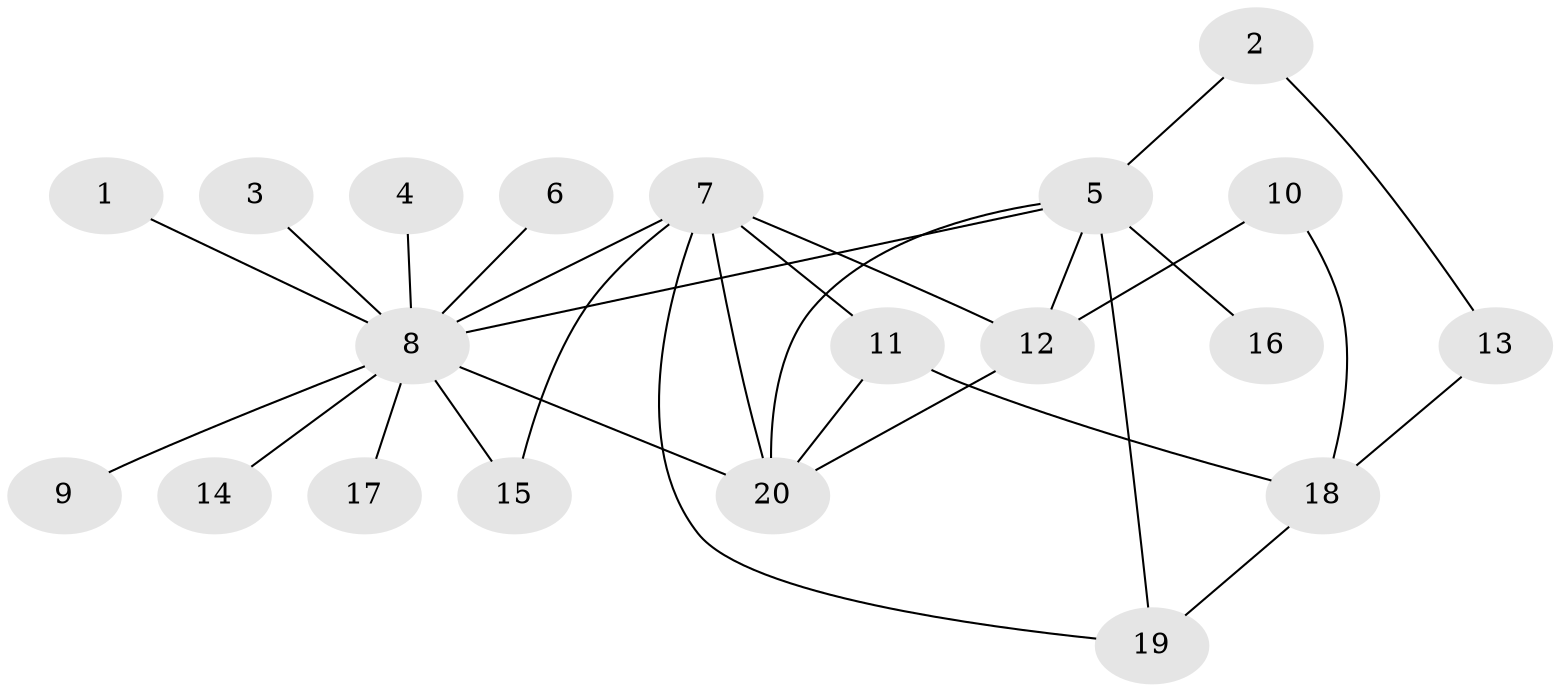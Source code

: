 // original degree distribution, {10: 0.030303030303030304, 3: 0.07575757575757576, 16: 0.015151515151515152, 2: 0.19696969696969696, 6: 0.045454545454545456, 1: 0.5606060606060606, 4: 0.045454545454545456, 5: 0.030303030303030304}
// Generated by graph-tools (version 1.1) at 2025/36/03/04/25 23:36:47]
// undirected, 20 vertices, 29 edges
graph export_dot {
  node [color=gray90,style=filled];
  1;
  2;
  3;
  4;
  5;
  6;
  7;
  8;
  9;
  10;
  11;
  12;
  13;
  14;
  15;
  16;
  17;
  18;
  19;
  20;
  1 -- 8 [weight=1.0];
  2 -- 5 [weight=1.0];
  2 -- 13 [weight=1.0];
  3 -- 8 [weight=1.0];
  4 -- 8 [weight=1.0];
  5 -- 8 [weight=1.0];
  5 -- 12 [weight=1.0];
  5 -- 16 [weight=1.0];
  5 -- 19 [weight=1.0];
  5 -- 20 [weight=1.0];
  6 -- 8 [weight=1.0];
  7 -- 8 [weight=1.0];
  7 -- 11 [weight=1.0];
  7 -- 12 [weight=1.0];
  7 -- 15 [weight=1.0];
  7 -- 19 [weight=1.0];
  7 -- 20 [weight=1.0];
  8 -- 9 [weight=1.0];
  8 -- 14 [weight=1.0];
  8 -- 15 [weight=1.0];
  8 -- 17 [weight=1.0];
  8 -- 20 [weight=2.0];
  10 -- 12 [weight=1.0];
  10 -- 18 [weight=1.0];
  11 -- 18 [weight=1.0];
  11 -- 20 [weight=2.0];
  12 -- 20 [weight=1.0];
  13 -- 18 [weight=1.0];
  18 -- 19 [weight=1.0];
}
